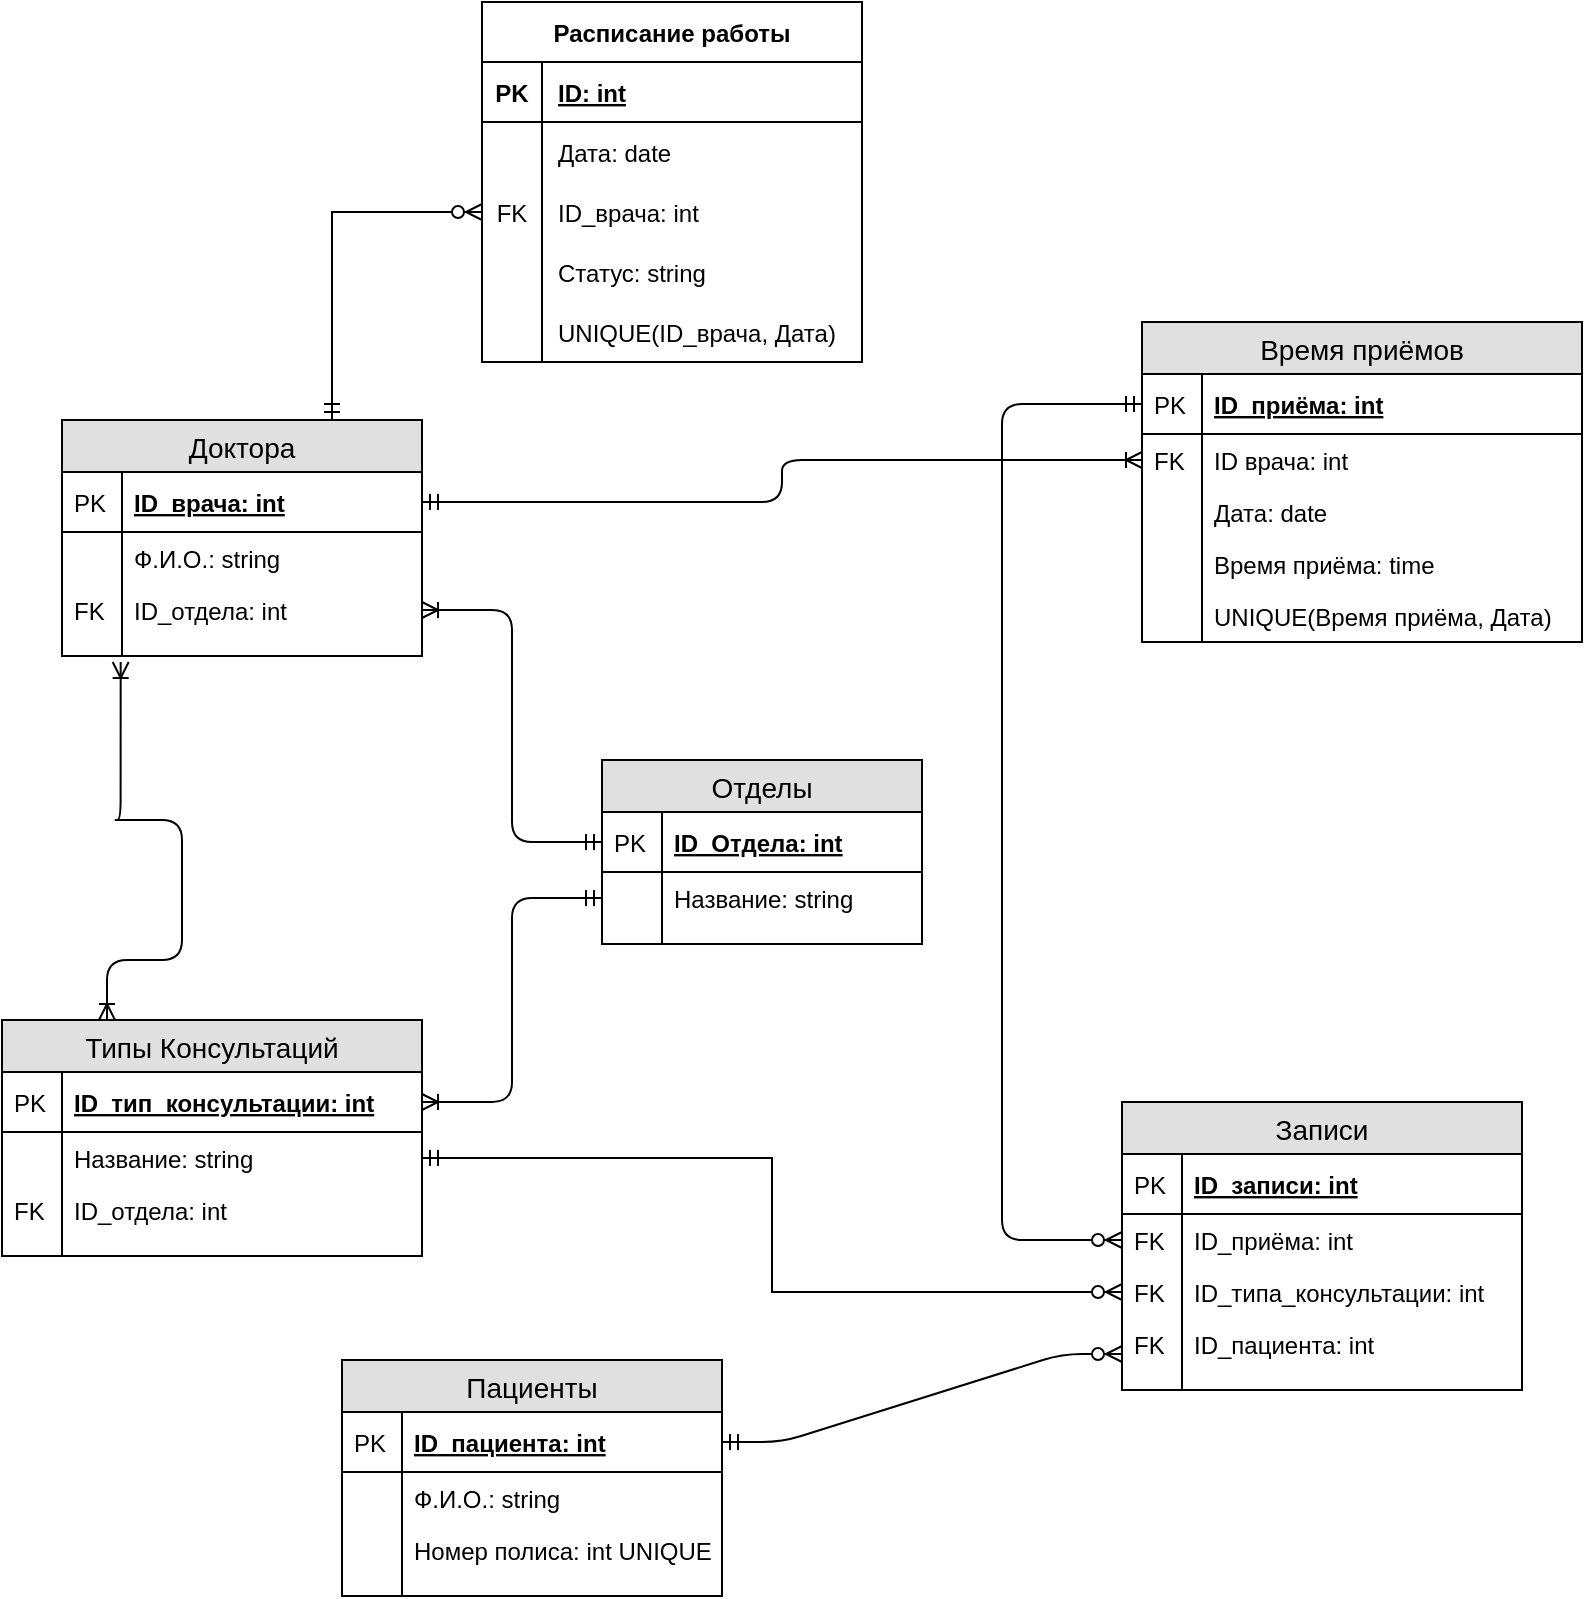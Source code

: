 <mxfile version="13.7.5"><diagram id="UXOSg0o2t8yT8MbhnF7u" name="Page-1"><mxGraphModel dx="1422" dy="763" grid="1" gridSize="10" guides="1" tooltips="1" connect="1" arrows="1" fold="1" page="1" pageScale="1" pageWidth="827" pageHeight="1169" math="0" shadow="0"><root><mxCell id="0"/><mxCell id="1" parent="0"/><mxCell id="Actci-qjP--97IUr6CAS-68" value="" style="edgeStyle=orthogonalEdgeStyle;fontSize=12;html=1;endArrow=ERoneToMany;startArrow=ERmandOne;exitX=1;exitY=0.5;exitDx=0;exitDy=0;entryX=0;entryY=0.5;entryDx=0;entryDy=0;" parent="1" source="Actci-qjP--97IUr6CAS-2" target="Actci-qjP--97IUr6CAS-15" edge="1"><mxGeometry width="100" height="100" relative="1" as="geometry"><mxPoint x="350" y="499" as="sourcePoint"/><mxPoint x="450" y="399" as="targetPoint"/></mxGeometry></mxCell><mxCell id="Actci-qjP--97IUr6CAS-69" value="" style="edgeStyle=orthogonalEdgeStyle;fontSize=12;html=1;endArrow=ERoneToMany;startArrow=ERoneToMany;exitX=0.163;exitY=1.3;exitDx=0;exitDy=0;exitPerimeter=0;entryX=0.25;entryY=0;entryDx=0;entryDy=0;startFill=0;" parent="1" source="Actci-qjP--97IUr6CAS-10" target="Actci-qjP--97IUr6CAS-23" edge="1"><mxGeometry width="100" height="100" relative="1" as="geometry"><mxPoint x="30" y="799" as="sourcePoint"/><mxPoint x="140" y="859" as="targetPoint"/><Array as="points"><mxPoint x="86" y="439"/><mxPoint x="120" y="439"/><mxPoint x="120" y="509"/><mxPoint x="75" y="509"/></Array></mxGeometry></mxCell><mxCell id="Actci-qjP--97IUr6CAS-70" value="" style="edgeStyle=orthogonalEdgeStyle;fontSize=12;html=1;endArrow=ERoneToMany;startArrow=ERmandOne;entryX=1;entryY=0.5;entryDx=0;entryDy=0;exitX=0;exitY=0.5;exitDx=0;exitDy=0;" parent="1" source="Actci-qjP--97IUr6CAS-46" target="Actci-qjP--97IUr6CAS-4" edge="1"><mxGeometry width="100" height="100" relative="1" as="geometry"><mxPoint x="210" y="509" as="sourcePoint"/><mxPoint x="310" y="409" as="targetPoint"/></mxGeometry></mxCell><mxCell id="Actci-qjP--97IUr6CAS-71" value="" style="edgeStyle=entityRelationEdgeStyle;fontSize=12;html=1;endArrow=ERzeroToMany;startArrow=ERmandOne;entryX=0;entryY=0.5;entryDx=0;entryDy=0;exitX=1;exitY=0.5;exitDx=0;exitDy=0;" parent="1" source="Actci-qjP--97IUr6CAS-58" target="Actci-qjP--97IUr6CAS-43" edge="1"><mxGeometry width="100" height="100" relative="1" as="geometry"><mxPoint x="470" y="679" as="sourcePoint"/><mxPoint x="570" y="579" as="targetPoint"/></mxGeometry></mxCell><mxCell id="Actci-qjP--97IUr6CAS-72" value="" style="edgeStyle=orthogonalEdgeStyle;fontSize=12;html=1;endArrow=ERzeroToMany;startArrow=ERmandOne;entryX=0;entryY=0.5;entryDx=0;entryDy=0;exitX=0;exitY=0.5;exitDx=0;exitDy=0;" parent="1" source="Actci-qjP--97IUr6CAS-13" target="Actci-qjP--97IUr6CAS-39" edge="1"><mxGeometry width="100" height="100" relative="1" as="geometry"><mxPoint x="550" y="479" as="sourcePoint"/><mxPoint x="650" y="459" as="targetPoint"/><Array as="points"><mxPoint x="530" y="231"/><mxPoint x="530" y="649"/></Array></mxGeometry></mxCell><mxCell id="Actci-qjP--97IUr6CAS-74" value="" style="edgeStyle=orthogonalEdgeStyle;fontSize=12;html=1;endArrow=ERoneToMany;startArrow=ERmandOne;exitX=0;exitY=0.5;exitDx=0;exitDy=0;" parent="1" source="Actci-qjP--97IUr6CAS-48" target="Actci-qjP--97IUr6CAS-24" edge="1"><mxGeometry width="100" height="100" relative="1" as="geometry"><mxPoint x="290" y="679" as="sourcePoint"/><mxPoint x="390" y="579" as="targetPoint"/></mxGeometry></mxCell><mxCell id="Actci-qjP--97IUr6CAS-1" value="Доктора" style="swimlane;fontStyle=0;childLayout=stackLayout;horizontal=1;startSize=26;fillColor=#e0e0e0;horizontalStack=0;resizeParent=1;resizeParentMax=0;resizeLast=0;collapsible=1;marginBottom=0;swimlaneFillColor=#ffffff;align=center;fontSize=14;" parent="1" vertex="1"><mxGeometry x="60" y="239" width="180" height="118" as="geometry"/></mxCell><mxCell id="Actci-qjP--97IUr6CAS-2" value="ID_врача: int" style="shape=partialRectangle;top=0;left=0;right=0;bottom=1;align=left;verticalAlign=middle;fillColor=none;spacingLeft=34;spacingRight=4;overflow=hidden;rotatable=0;points=[[0,0.5],[1,0.5]];portConstraint=eastwest;dropTarget=0;fontStyle=5;fontSize=12;" parent="Actci-qjP--97IUr6CAS-1" vertex="1"><mxGeometry y="26" width="180" height="30" as="geometry"/></mxCell><mxCell id="Actci-qjP--97IUr6CAS-3" value="PK" style="shape=partialRectangle;top=0;left=0;bottom=0;fillColor=none;align=left;verticalAlign=middle;spacingLeft=4;spacingRight=4;overflow=hidden;rotatable=0;points=[];portConstraint=eastwest;part=1;fontSize=12;" parent="Actci-qjP--97IUr6CAS-2" vertex="1" connectable="0"><mxGeometry width="30" height="30" as="geometry"/></mxCell><mxCell id="Actci-qjP--97IUr6CAS-6" value="Ф.И.О.: string" style="shape=partialRectangle;top=0;left=0;right=0;bottom=0;align=left;verticalAlign=top;fillColor=none;spacingLeft=34;spacingRight=4;overflow=hidden;rotatable=0;points=[[0,0.5],[1,0.5]];portConstraint=eastwest;dropTarget=0;fontSize=12;" parent="Actci-qjP--97IUr6CAS-1" vertex="1"><mxGeometry y="56" width="180" height="26" as="geometry"/></mxCell><mxCell id="Actci-qjP--97IUr6CAS-7" value="" style="shape=partialRectangle;top=0;left=0;bottom=0;fillColor=none;align=left;verticalAlign=top;spacingLeft=4;spacingRight=4;overflow=hidden;rotatable=0;points=[];portConstraint=eastwest;part=1;fontSize=12;" parent="Actci-qjP--97IUr6CAS-6" vertex="1" connectable="0"><mxGeometry width="30" height="26" as="geometry"/></mxCell><mxCell id="Actci-qjP--97IUr6CAS-4" value="ID_отдела: int" style="shape=partialRectangle;top=0;left=0;right=0;bottom=0;align=left;verticalAlign=top;fillColor=none;spacingLeft=34;spacingRight=4;overflow=hidden;rotatable=0;points=[[0,0.5],[1,0.5]];portConstraint=eastwest;dropTarget=0;fontSize=12;" parent="Actci-qjP--97IUr6CAS-1" vertex="1"><mxGeometry y="82" width="180" height="26" as="geometry"/></mxCell><mxCell id="Actci-qjP--97IUr6CAS-5" value="FK&#xA;" style="shape=partialRectangle;top=0;left=0;bottom=0;fillColor=none;align=left;verticalAlign=top;spacingLeft=4;spacingRight=4;overflow=hidden;rotatable=0;points=[];portConstraint=eastwest;part=1;fontSize=12;" parent="Actci-qjP--97IUr6CAS-4" vertex="1" connectable="0"><mxGeometry width="30" height="26" as="geometry"/></mxCell><mxCell id="Actci-qjP--97IUr6CAS-10" value="" style="shape=partialRectangle;top=0;left=0;right=0;bottom=0;align=left;verticalAlign=top;fillColor=none;spacingLeft=34;spacingRight=4;overflow=hidden;rotatable=0;points=[[0,0.5],[1,0.5]];portConstraint=eastwest;dropTarget=0;fontSize=12;" parent="Actci-qjP--97IUr6CAS-1" vertex="1"><mxGeometry y="108" width="180" height="10" as="geometry"/></mxCell><mxCell id="Actci-qjP--97IUr6CAS-11" value="" style="shape=partialRectangle;top=0;left=0;bottom=0;fillColor=none;align=left;verticalAlign=top;spacingLeft=4;spacingRight=4;overflow=hidden;rotatable=0;points=[];portConstraint=eastwest;part=1;fontSize=12;" parent="Actci-qjP--97IUr6CAS-10" vertex="1" connectable="0"><mxGeometry width="30" height="10" as="geometry"/></mxCell><mxCell id="Actci-qjP--97IUr6CAS-23" value="Типы Консультаций" style="swimlane;fontStyle=0;childLayout=stackLayout;horizontal=1;startSize=26;fillColor=#e0e0e0;horizontalStack=0;resizeParent=1;resizeParentMax=0;resizeLast=0;collapsible=1;marginBottom=0;swimlaneFillColor=#ffffff;align=center;fontSize=14;" parent="1" vertex="1"><mxGeometry x="30" y="539" width="210" height="118" as="geometry"/></mxCell><mxCell id="Actci-qjP--97IUr6CAS-24" value="ID_тип_консультации: int" style="shape=partialRectangle;top=0;left=0;right=0;bottom=1;align=left;verticalAlign=middle;fillColor=none;spacingLeft=34;spacingRight=4;overflow=hidden;rotatable=0;points=[[0,0.5],[1,0.5]];portConstraint=eastwest;dropTarget=0;fontStyle=5;fontSize=12;" parent="Actci-qjP--97IUr6CAS-23" vertex="1"><mxGeometry y="26" width="210" height="30" as="geometry"/></mxCell><mxCell id="Actci-qjP--97IUr6CAS-25" value="PK" style="shape=partialRectangle;top=0;left=0;bottom=0;fillColor=none;align=left;verticalAlign=middle;spacingLeft=4;spacingRight=4;overflow=hidden;rotatable=0;points=[];portConstraint=eastwest;part=1;fontSize=12;" parent="Actci-qjP--97IUr6CAS-24" vertex="1" connectable="0"><mxGeometry width="30" height="30" as="geometry"/></mxCell><mxCell id="Actci-qjP--97IUr6CAS-28" value="Название: string" style="shape=partialRectangle;top=0;left=0;right=0;bottom=0;align=left;verticalAlign=top;fillColor=none;spacingLeft=34;spacingRight=4;overflow=hidden;rotatable=0;points=[[0,0.5],[1,0.5]];portConstraint=eastwest;dropTarget=0;fontSize=12;" parent="Actci-qjP--97IUr6CAS-23" vertex="1"><mxGeometry y="56" width="210" height="26" as="geometry"/></mxCell><mxCell id="Actci-qjP--97IUr6CAS-29" value="" style="shape=partialRectangle;top=0;left=0;bottom=0;fillColor=none;align=left;verticalAlign=top;spacingLeft=4;spacingRight=4;overflow=hidden;rotatable=0;points=[];portConstraint=eastwest;part=1;fontSize=12;" parent="Actci-qjP--97IUr6CAS-28" vertex="1" connectable="0"><mxGeometry width="30" height="26" as="geometry"/></mxCell><mxCell id="Actci-qjP--97IUr6CAS-26" value="ID_отдела: int" style="shape=partialRectangle;top=0;left=0;right=0;bottom=0;align=left;verticalAlign=top;fillColor=none;spacingLeft=34;spacingRight=4;overflow=hidden;rotatable=0;points=[[0,0.5],[1,0.5]];portConstraint=eastwest;dropTarget=0;fontSize=12;" parent="Actci-qjP--97IUr6CAS-23" vertex="1"><mxGeometry y="82" width="210" height="26" as="geometry"/></mxCell><mxCell id="Actci-qjP--97IUr6CAS-27" value="FK&#xA;" style="shape=partialRectangle;top=0;left=0;bottom=0;fillColor=none;align=left;verticalAlign=top;spacingLeft=4;spacingRight=4;overflow=hidden;rotatable=0;points=[];portConstraint=eastwest;part=1;fontSize=12;" parent="Actci-qjP--97IUr6CAS-26" vertex="1" connectable="0"><mxGeometry width="30" height="26" as="geometry"/></mxCell><mxCell id="Actci-qjP--97IUr6CAS-32" value="" style="shape=partialRectangle;top=0;left=0;right=0;bottom=0;align=left;verticalAlign=top;fillColor=none;spacingLeft=34;spacingRight=4;overflow=hidden;rotatable=0;points=[[0,0.5],[1,0.5]];portConstraint=eastwest;dropTarget=0;fontSize=12;" parent="Actci-qjP--97IUr6CAS-23" vertex="1"><mxGeometry y="108" width="210" height="10" as="geometry"/></mxCell><mxCell id="Actci-qjP--97IUr6CAS-33" value="" style="shape=partialRectangle;top=0;left=0;bottom=0;fillColor=none;align=left;verticalAlign=top;spacingLeft=4;spacingRight=4;overflow=hidden;rotatable=0;points=[];portConstraint=eastwest;part=1;fontSize=12;" parent="Actci-qjP--97IUr6CAS-32" vertex="1" connectable="0"><mxGeometry width="30" height="10" as="geometry"/></mxCell><mxCell id="Actci-qjP--97IUr6CAS-45" value="Отделы" style="swimlane;fontStyle=0;childLayout=stackLayout;horizontal=1;startSize=26;fillColor=#e0e0e0;horizontalStack=0;resizeParent=1;resizeParentMax=0;resizeLast=0;collapsible=1;marginBottom=0;swimlaneFillColor=#ffffff;align=center;fontSize=14;" parent="1" vertex="1"><mxGeometry x="330" y="409" width="160" height="92" as="geometry"/></mxCell><mxCell id="Actci-qjP--97IUr6CAS-46" value="ID_Отдела: int" style="shape=partialRectangle;top=0;left=0;right=0;bottom=1;align=left;verticalAlign=middle;fillColor=none;spacingLeft=34;spacingRight=4;overflow=hidden;rotatable=0;points=[[0,0.5],[1,0.5]];portConstraint=eastwest;dropTarget=0;fontStyle=5;fontSize=12;" parent="Actci-qjP--97IUr6CAS-45" vertex="1"><mxGeometry y="26" width="160" height="30" as="geometry"/></mxCell><mxCell id="Actci-qjP--97IUr6CAS-47" value="PK" style="shape=partialRectangle;top=0;left=0;bottom=0;fillColor=none;align=left;verticalAlign=middle;spacingLeft=4;spacingRight=4;overflow=hidden;rotatable=0;points=[];portConstraint=eastwest;part=1;fontSize=12;" parent="Actci-qjP--97IUr6CAS-46" vertex="1" connectable="0"><mxGeometry width="30" height="30" as="geometry"/></mxCell><mxCell id="Actci-qjP--97IUr6CAS-48" value="Название: string" style="shape=partialRectangle;top=0;left=0;right=0;bottom=0;align=left;verticalAlign=top;fillColor=none;spacingLeft=34;spacingRight=4;overflow=hidden;rotatable=0;points=[[0,0.5],[1,0.5]];portConstraint=eastwest;dropTarget=0;fontSize=12;" parent="Actci-qjP--97IUr6CAS-45" vertex="1"><mxGeometry y="56" width="160" height="26" as="geometry"/></mxCell><mxCell id="Actci-qjP--97IUr6CAS-49" value="" style="shape=partialRectangle;top=0;left=0;bottom=0;fillColor=none;align=left;verticalAlign=top;spacingLeft=4;spacingRight=4;overflow=hidden;rotatable=0;points=[];portConstraint=eastwest;part=1;fontSize=12;" parent="Actci-qjP--97IUr6CAS-48" vertex="1" connectable="0"><mxGeometry width="30" height="26" as="geometry"/></mxCell><mxCell id="Actci-qjP--97IUr6CAS-54" value="" style="shape=partialRectangle;top=0;left=0;right=0;bottom=0;align=left;verticalAlign=top;fillColor=none;spacingLeft=34;spacingRight=4;overflow=hidden;rotatable=0;points=[[0,0.5],[1,0.5]];portConstraint=eastwest;dropTarget=0;fontSize=12;" parent="Actci-qjP--97IUr6CAS-45" vertex="1"><mxGeometry y="82" width="160" height="10" as="geometry"/></mxCell><mxCell id="Actci-qjP--97IUr6CAS-55" value="" style="shape=partialRectangle;top=0;left=0;bottom=0;fillColor=none;align=left;verticalAlign=top;spacingLeft=4;spacingRight=4;overflow=hidden;rotatable=0;points=[];portConstraint=eastwest;part=1;fontSize=12;" parent="Actci-qjP--97IUr6CAS-54" vertex="1" connectable="0"><mxGeometry width="30" height="10" as="geometry"/></mxCell><mxCell id="qxSAQGNIsNxnRXujxt9B-1" style="edgeStyle=orthogonalEdgeStyle;rounded=0;orthogonalLoop=1;jettySize=auto;html=1;exitX=1;exitY=0.5;exitDx=0;exitDy=0;entryX=0;entryY=0.5;entryDx=0;entryDy=0;endArrow=ERzeroToMany;endFill=1;startArrow=ERmandOne;startFill=0;" edge="1" parent="1" source="Actci-qjP--97IUr6CAS-28" target="qxSAQGNIsNxnRXujxt9B-6"><mxGeometry relative="1" as="geometry"/></mxCell><mxCell id="qxSAQGNIsNxnRXujxt9B-21" style="edgeStyle=orthogonalEdgeStyle;rounded=0;orthogonalLoop=1;jettySize=auto;html=1;exitX=0.75;exitY=0;exitDx=0;exitDy=0;entryX=0;entryY=0.5;entryDx=0;entryDy=0;startArrow=ERmandOne;startFill=0;endArrow=ERzeroToMany;endFill=1;" edge="1" parent="1" source="Actci-qjP--97IUr6CAS-1" target="qxSAQGNIsNxnRXujxt9B-15"><mxGeometry relative="1" as="geometry"/></mxCell><mxCell id="qxSAQGNIsNxnRXujxt9B-8" value="Расписание работы" style="shape=table;startSize=30;container=1;collapsible=1;childLayout=tableLayout;fixedRows=1;rowLines=0;fontStyle=1;align=center;resizeLast=1;" vertex="1" parent="1"><mxGeometry x="270" y="30" width="190" height="180" as="geometry"/></mxCell><mxCell id="qxSAQGNIsNxnRXujxt9B-9" value="" style="shape=partialRectangle;collapsible=0;dropTarget=0;pointerEvents=0;fillColor=none;top=0;left=0;bottom=1;right=0;points=[[0,0.5],[1,0.5]];portConstraint=eastwest;" vertex="1" parent="qxSAQGNIsNxnRXujxt9B-8"><mxGeometry y="30" width="190" height="30" as="geometry"/></mxCell><mxCell id="qxSAQGNIsNxnRXujxt9B-10" value="PK" style="shape=partialRectangle;connectable=0;fillColor=none;top=0;left=0;bottom=0;right=0;fontStyle=1;overflow=hidden;" vertex="1" parent="qxSAQGNIsNxnRXujxt9B-9"><mxGeometry width="30" height="30" as="geometry"/></mxCell><mxCell id="qxSAQGNIsNxnRXujxt9B-11" value="ID: int " style="shape=partialRectangle;connectable=0;fillColor=none;top=0;left=0;bottom=0;right=0;align=left;spacingLeft=6;fontStyle=5;overflow=hidden;" vertex="1" parent="qxSAQGNIsNxnRXujxt9B-9"><mxGeometry x="30" width="160" height="30" as="geometry"/></mxCell><mxCell id="qxSAQGNIsNxnRXujxt9B-12" value="" style="shape=partialRectangle;collapsible=0;dropTarget=0;pointerEvents=0;fillColor=none;top=0;left=0;bottom=0;right=0;points=[[0,0.5],[1,0.5]];portConstraint=eastwest;" vertex="1" parent="qxSAQGNIsNxnRXujxt9B-8"><mxGeometry y="60" width="190" height="30" as="geometry"/></mxCell><mxCell id="qxSAQGNIsNxnRXujxt9B-13" value="" style="shape=partialRectangle;connectable=0;fillColor=none;top=0;left=0;bottom=0;right=0;editable=1;overflow=hidden;" vertex="1" parent="qxSAQGNIsNxnRXujxt9B-12"><mxGeometry width="30" height="30" as="geometry"/></mxCell><mxCell id="qxSAQGNIsNxnRXujxt9B-14" value="Дата: date" style="shape=partialRectangle;connectable=0;fillColor=none;top=0;left=0;bottom=0;right=0;align=left;spacingLeft=6;overflow=hidden;" vertex="1" parent="qxSAQGNIsNxnRXujxt9B-12"><mxGeometry x="30" width="160" height="30" as="geometry"/></mxCell><mxCell id="qxSAQGNIsNxnRXujxt9B-15" value="" style="shape=partialRectangle;collapsible=0;dropTarget=0;pointerEvents=0;fillColor=none;top=0;left=0;bottom=0;right=0;points=[[0,0.5],[1,0.5]];portConstraint=eastwest;" vertex="1" parent="qxSAQGNIsNxnRXujxt9B-8"><mxGeometry y="90" width="190" height="30" as="geometry"/></mxCell><mxCell id="qxSAQGNIsNxnRXujxt9B-16" value="FK" style="shape=partialRectangle;connectable=0;fillColor=none;top=0;left=0;bottom=0;right=0;editable=1;overflow=hidden;" vertex="1" parent="qxSAQGNIsNxnRXujxt9B-15"><mxGeometry width="30" height="30" as="geometry"/></mxCell><mxCell id="qxSAQGNIsNxnRXujxt9B-17" value="ID_врача: int" style="shape=partialRectangle;connectable=0;fillColor=none;top=0;left=0;bottom=0;right=0;align=left;spacingLeft=6;overflow=hidden;" vertex="1" parent="qxSAQGNIsNxnRXujxt9B-15"><mxGeometry x="30" width="160" height="30" as="geometry"/></mxCell><mxCell id="qxSAQGNIsNxnRXujxt9B-18" value="" style="shape=partialRectangle;collapsible=0;dropTarget=0;pointerEvents=0;fillColor=none;top=0;left=0;bottom=0;right=0;points=[[0,0.5],[1,0.5]];portConstraint=eastwest;" vertex="1" parent="qxSAQGNIsNxnRXujxt9B-8"><mxGeometry y="120" width="190" height="30" as="geometry"/></mxCell><mxCell id="qxSAQGNIsNxnRXujxt9B-19" value="" style="shape=partialRectangle;connectable=0;fillColor=none;top=0;left=0;bottom=0;right=0;editable=1;overflow=hidden;" vertex="1" parent="qxSAQGNIsNxnRXujxt9B-18"><mxGeometry width="30" height="30" as="geometry"/></mxCell><mxCell id="qxSAQGNIsNxnRXujxt9B-20" value="Статус: string" style="shape=partialRectangle;connectable=0;fillColor=none;top=0;left=0;bottom=0;right=0;align=left;spacingLeft=6;overflow=hidden;" vertex="1" parent="qxSAQGNIsNxnRXujxt9B-18"><mxGeometry x="30" width="160" height="30" as="geometry"/></mxCell><mxCell id="qxSAQGNIsNxnRXujxt9B-43" value="" style="shape=partialRectangle;collapsible=0;dropTarget=0;pointerEvents=0;fillColor=none;top=0;left=0;bottom=0;right=0;points=[[0,0.5],[1,0.5]];portConstraint=eastwest;" vertex="1" parent="qxSAQGNIsNxnRXujxt9B-8"><mxGeometry y="150" width="190" height="30" as="geometry"/></mxCell><mxCell id="qxSAQGNIsNxnRXujxt9B-44" value="" style="shape=partialRectangle;connectable=0;fillColor=none;top=0;left=0;bottom=0;right=0;editable=1;overflow=hidden;" vertex="1" parent="qxSAQGNIsNxnRXujxt9B-43"><mxGeometry width="30" height="30" as="geometry"/></mxCell><mxCell id="qxSAQGNIsNxnRXujxt9B-45" value="UNIQUE(ID_врача, Дата)" style="shape=partialRectangle;connectable=0;fillColor=none;top=0;left=0;bottom=0;right=0;align=left;spacingLeft=6;overflow=hidden;" vertex="1" parent="qxSAQGNIsNxnRXujxt9B-43"><mxGeometry x="30" width="160" height="30" as="geometry"/></mxCell><mxCell id="Actci-qjP--97IUr6CAS-12" value="Время приёмов" style="swimlane;fontStyle=0;childLayout=stackLayout;horizontal=1;startSize=26;fillColor=#e0e0e0;horizontalStack=0;resizeParent=1;resizeParentMax=0;resizeLast=0;collapsible=1;marginBottom=0;swimlaneFillColor=#ffffff;align=center;fontSize=14;" parent="1" vertex="1"><mxGeometry x="600" y="190" width="220" height="160" as="geometry"/></mxCell><mxCell id="Actci-qjP--97IUr6CAS-13" value="ID_приёма: int" style="shape=partialRectangle;top=0;left=0;right=0;bottom=1;align=left;verticalAlign=middle;fillColor=none;spacingLeft=34;spacingRight=4;overflow=hidden;rotatable=0;points=[[0,0.5],[1,0.5]];portConstraint=eastwest;dropTarget=0;fontStyle=5;fontSize=12;" parent="Actci-qjP--97IUr6CAS-12" vertex="1"><mxGeometry y="26" width="220" height="30" as="geometry"/></mxCell><mxCell id="Actci-qjP--97IUr6CAS-14" value="PK" style="shape=partialRectangle;top=0;left=0;bottom=0;fillColor=none;align=left;verticalAlign=middle;spacingLeft=4;spacingRight=4;overflow=hidden;rotatable=0;points=[];portConstraint=eastwest;part=1;fontSize=12;" parent="Actci-qjP--97IUr6CAS-13" vertex="1" connectable="0"><mxGeometry width="30" height="30" as="geometry"/></mxCell><mxCell id="Actci-qjP--97IUr6CAS-15" value="ID врача: int " style="shape=partialRectangle;top=0;left=0;right=0;bottom=0;align=left;verticalAlign=top;fillColor=none;spacingLeft=34;spacingRight=4;overflow=hidden;rotatable=0;points=[[0,0.5],[1,0.5]];portConstraint=eastwest;dropTarget=0;fontSize=12;" parent="Actci-qjP--97IUr6CAS-12" vertex="1"><mxGeometry y="56" width="220" height="26" as="geometry"/></mxCell><mxCell id="Actci-qjP--97IUr6CAS-16" value="FK" style="shape=partialRectangle;top=0;left=0;bottom=0;fillColor=none;align=left;verticalAlign=top;spacingLeft=4;spacingRight=4;overflow=hidden;rotatable=0;points=[];portConstraint=eastwest;part=1;fontSize=12;" parent="Actci-qjP--97IUr6CAS-15" vertex="1" connectable="0"><mxGeometry width="30" height="26" as="geometry"/></mxCell><mxCell id="Actci-qjP--97IUr6CAS-19" value="Дата: date  " style="shape=partialRectangle;top=0;left=0;right=0;bottom=0;align=left;verticalAlign=top;fillColor=none;spacingLeft=34;spacingRight=4;overflow=hidden;rotatable=0;points=[[0,0.5],[1,0.5]];portConstraint=eastwest;dropTarget=0;fontSize=12;" parent="Actci-qjP--97IUr6CAS-12" vertex="1"><mxGeometry y="82" width="220" height="26" as="geometry"/></mxCell><mxCell id="Actci-qjP--97IUr6CAS-20" value="" style="shape=partialRectangle;top=0;left=0;bottom=0;fillColor=none;align=left;verticalAlign=top;spacingLeft=4;spacingRight=4;overflow=hidden;rotatable=0;points=[];portConstraint=eastwest;part=1;fontSize=12;" parent="Actci-qjP--97IUr6CAS-19" vertex="1" connectable="0"><mxGeometry width="30" height="26" as="geometry"/></mxCell><mxCell id="Actci-qjP--97IUr6CAS-17" value="Время приёма: time" style="shape=partialRectangle;top=0;left=0;right=0;bottom=0;align=left;verticalAlign=top;fillColor=none;spacingLeft=34;spacingRight=4;overflow=hidden;rotatable=0;points=[[0,0.5],[1,0.5]];portConstraint=eastwest;dropTarget=0;fontSize=12;" parent="Actci-qjP--97IUr6CAS-12" vertex="1"><mxGeometry y="108" width="220" height="26" as="geometry"/></mxCell><mxCell id="Actci-qjP--97IUr6CAS-18" value="" style="shape=partialRectangle;top=0;left=0;bottom=0;fillColor=none;align=left;verticalAlign=top;spacingLeft=4;spacingRight=4;overflow=hidden;rotatable=0;points=[];portConstraint=eastwest;part=1;fontSize=12;" parent="Actci-qjP--97IUr6CAS-17" vertex="1" connectable="0"><mxGeometry width="30" height="26" as="geometry"/></mxCell><mxCell id="qxSAQGNIsNxnRXujxt9B-46" value="UNIQUE(Время приёма, Дата)" style="shape=partialRectangle;top=0;left=0;right=0;bottom=0;align=left;verticalAlign=top;fillColor=none;spacingLeft=34;spacingRight=4;overflow=hidden;rotatable=0;points=[[0,0.5],[1,0.5]];portConstraint=eastwest;dropTarget=0;fontSize=12;" vertex="1" parent="Actci-qjP--97IUr6CAS-12"><mxGeometry y="134" width="220" height="26" as="geometry"/></mxCell><mxCell id="qxSAQGNIsNxnRXujxt9B-47" value="" style="shape=partialRectangle;top=0;left=0;bottom=0;fillColor=none;align=left;verticalAlign=top;spacingLeft=4;spacingRight=4;overflow=hidden;rotatable=0;points=[];portConstraint=eastwest;part=1;fontSize=12;" vertex="1" connectable="0" parent="qxSAQGNIsNxnRXujxt9B-46"><mxGeometry width="30" height="26" as="geometry"/></mxCell><mxCell id="Actci-qjP--97IUr6CAS-57" value="Пациенты" style="swimlane;fontStyle=0;childLayout=stackLayout;horizontal=1;startSize=26;fillColor=#e0e0e0;horizontalStack=0;resizeParent=1;resizeParentMax=0;resizeLast=0;collapsible=1;marginBottom=0;swimlaneFillColor=#ffffff;align=center;fontSize=14;" parent="1" vertex="1"><mxGeometry x="200" y="709" width="190" height="118" as="geometry"/></mxCell><mxCell id="Actci-qjP--97IUr6CAS-58" value="ID_пациента: int" style="shape=partialRectangle;top=0;left=0;right=0;bottom=1;align=left;verticalAlign=middle;fillColor=none;spacingLeft=34;spacingRight=4;overflow=hidden;rotatable=0;points=[[0,0.5],[1,0.5]];portConstraint=eastwest;dropTarget=0;fontStyle=5;fontSize=12;" parent="Actci-qjP--97IUr6CAS-57" vertex="1"><mxGeometry y="26" width="190" height="30" as="geometry"/></mxCell><mxCell id="Actci-qjP--97IUr6CAS-59" value="PK" style="shape=partialRectangle;top=0;left=0;bottom=0;fillColor=none;align=left;verticalAlign=middle;spacingLeft=4;spacingRight=4;overflow=hidden;rotatable=0;points=[];portConstraint=eastwest;part=1;fontSize=12;" parent="Actci-qjP--97IUr6CAS-58" vertex="1" connectable="0"><mxGeometry width="30" height="30" as="geometry"/></mxCell><mxCell id="Actci-qjP--97IUr6CAS-60" value="Ф.И.О.: string" style="shape=partialRectangle;top=0;left=0;right=0;bottom=0;align=left;verticalAlign=top;fillColor=none;spacingLeft=34;spacingRight=4;overflow=hidden;rotatable=0;points=[[0,0.5],[1,0.5]];portConstraint=eastwest;dropTarget=0;fontSize=12;" parent="Actci-qjP--97IUr6CAS-57" vertex="1"><mxGeometry y="56" width="190" height="26" as="geometry"/></mxCell><mxCell id="Actci-qjP--97IUr6CAS-61" value="" style="shape=partialRectangle;top=0;left=0;bottom=0;fillColor=none;align=left;verticalAlign=top;spacingLeft=4;spacingRight=4;overflow=hidden;rotatable=0;points=[];portConstraint=eastwest;part=1;fontSize=12;" parent="Actci-qjP--97IUr6CAS-60" vertex="1" connectable="0"><mxGeometry width="30" height="26" as="geometry"/></mxCell><mxCell id="Actci-qjP--97IUr6CAS-62" value="Номер полиса: int UNIQUE" style="shape=partialRectangle;top=0;left=0;right=0;bottom=0;align=left;verticalAlign=top;fillColor=none;spacingLeft=34;spacingRight=4;overflow=hidden;rotatable=0;points=[[0,0.5],[1,0.5]];portConstraint=eastwest;dropTarget=0;fontSize=12;" parent="Actci-qjP--97IUr6CAS-57" vertex="1"><mxGeometry y="82" width="190" height="26" as="geometry"/></mxCell><mxCell id="Actci-qjP--97IUr6CAS-63" value="" style="shape=partialRectangle;top=0;left=0;bottom=0;fillColor=none;align=left;verticalAlign=top;spacingLeft=4;spacingRight=4;overflow=hidden;rotatable=0;points=[];portConstraint=eastwest;part=1;fontSize=12;" parent="Actci-qjP--97IUr6CAS-62" vertex="1" connectable="0"><mxGeometry width="30" height="26" as="geometry"/></mxCell><mxCell id="Actci-qjP--97IUr6CAS-66" value="" style="shape=partialRectangle;top=0;left=0;right=0;bottom=0;align=left;verticalAlign=top;fillColor=none;spacingLeft=34;spacingRight=4;overflow=hidden;rotatable=0;points=[[0,0.5],[1,0.5]];portConstraint=eastwest;dropTarget=0;fontSize=12;" parent="Actci-qjP--97IUr6CAS-57" vertex="1"><mxGeometry y="108" width="190" height="10" as="geometry"/></mxCell><mxCell id="Actci-qjP--97IUr6CAS-67" value="" style="shape=partialRectangle;top=0;left=0;bottom=0;fillColor=none;align=left;verticalAlign=top;spacingLeft=4;spacingRight=4;overflow=hidden;rotatable=0;points=[];portConstraint=eastwest;part=1;fontSize=12;" parent="Actci-qjP--97IUr6CAS-66" vertex="1" connectable="0"><mxGeometry width="30" height="10" as="geometry"/></mxCell><mxCell id="Actci-qjP--97IUr6CAS-34" value="Записи" style="swimlane;fontStyle=0;childLayout=stackLayout;horizontal=1;startSize=26;fillColor=#e0e0e0;horizontalStack=0;resizeParent=1;resizeParentMax=0;resizeLast=0;collapsible=1;marginBottom=0;swimlaneFillColor=#ffffff;align=center;fontSize=14;" parent="1" vertex="1"><mxGeometry x="590" y="580" width="200" height="144" as="geometry"/></mxCell><mxCell id="Actci-qjP--97IUr6CAS-35" value="ID_записи: int" style="shape=partialRectangle;top=0;left=0;right=0;bottom=1;align=left;verticalAlign=middle;fillColor=none;spacingLeft=34;spacingRight=4;overflow=hidden;rotatable=0;points=[[0,0.5],[1,0.5]];portConstraint=eastwest;dropTarget=0;fontStyle=5;fontSize=12;" parent="Actci-qjP--97IUr6CAS-34" vertex="1"><mxGeometry y="26" width="200" height="30" as="geometry"/></mxCell><mxCell id="Actci-qjP--97IUr6CAS-36" value="PK" style="shape=partialRectangle;top=0;left=0;bottom=0;fillColor=none;align=left;verticalAlign=middle;spacingLeft=4;spacingRight=4;overflow=hidden;rotatable=0;points=[];portConstraint=eastwest;part=1;fontSize=12;" parent="Actci-qjP--97IUr6CAS-35" vertex="1" connectable="0"><mxGeometry width="30" height="30" as="geometry"/></mxCell><mxCell id="Actci-qjP--97IUr6CAS-39" value="ID_приёма: int" style="shape=partialRectangle;top=0;left=0;right=0;bottom=0;align=left;verticalAlign=top;fillColor=none;spacingLeft=34;spacingRight=4;overflow=hidden;rotatable=0;points=[[0,0.5],[1,0.5]];portConstraint=eastwest;dropTarget=0;fontSize=12;" parent="Actci-qjP--97IUr6CAS-34" vertex="1"><mxGeometry y="56" width="200" height="26" as="geometry"/></mxCell><mxCell id="Actci-qjP--97IUr6CAS-40" value="FK" style="shape=partialRectangle;top=0;left=0;bottom=0;fillColor=none;align=left;verticalAlign=top;spacingLeft=4;spacingRight=4;overflow=hidden;rotatable=0;points=[];portConstraint=eastwest;part=1;fontSize=12;" parent="Actci-qjP--97IUr6CAS-39" vertex="1" connectable="0"><mxGeometry width="30" height="26" as="geometry"/></mxCell><mxCell id="qxSAQGNIsNxnRXujxt9B-6" value="ID_типа_консультации: int" style="shape=partialRectangle;top=0;left=0;right=0;bottom=0;align=left;verticalAlign=top;fillColor=none;spacingLeft=34;spacingRight=4;overflow=hidden;rotatable=0;points=[[0,0.5],[1,0.5]];portConstraint=eastwest;dropTarget=0;fontSize=12;" vertex="1" parent="Actci-qjP--97IUr6CAS-34"><mxGeometry y="82" width="200" height="26" as="geometry"/></mxCell><mxCell id="qxSAQGNIsNxnRXujxt9B-7" value="FK" style="shape=partialRectangle;top=0;left=0;bottom=0;fillColor=none;align=left;verticalAlign=top;spacingLeft=4;spacingRight=4;overflow=hidden;rotatable=0;points=[];portConstraint=eastwest;part=1;fontSize=12;" vertex="1" connectable="0" parent="qxSAQGNIsNxnRXujxt9B-6"><mxGeometry width="30" height="26" as="geometry"/></mxCell><mxCell id="Actci-qjP--97IUr6CAS-43" value="ID_пациента: int" style="shape=partialRectangle;top=0;left=0;right=0;bottom=0;align=left;verticalAlign=top;fillColor=none;spacingLeft=34;spacingRight=4;overflow=hidden;rotatable=0;points=[[0,0.5],[1,0.5]];portConstraint=eastwest;dropTarget=0;fontSize=12;" parent="Actci-qjP--97IUr6CAS-34" vertex="1"><mxGeometry y="108" width="200" height="36" as="geometry"/></mxCell><mxCell id="Actci-qjP--97IUr6CAS-44" value="FK" style="shape=partialRectangle;top=0;left=0;bottom=0;fillColor=none;align=left;verticalAlign=top;spacingLeft=4;spacingRight=4;overflow=hidden;rotatable=0;points=[];portConstraint=eastwest;part=1;fontSize=12;" parent="Actci-qjP--97IUr6CAS-43" vertex="1" connectable="0"><mxGeometry width="30" height="36" as="geometry"/></mxCell></root></mxGraphModel></diagram></mxfile>